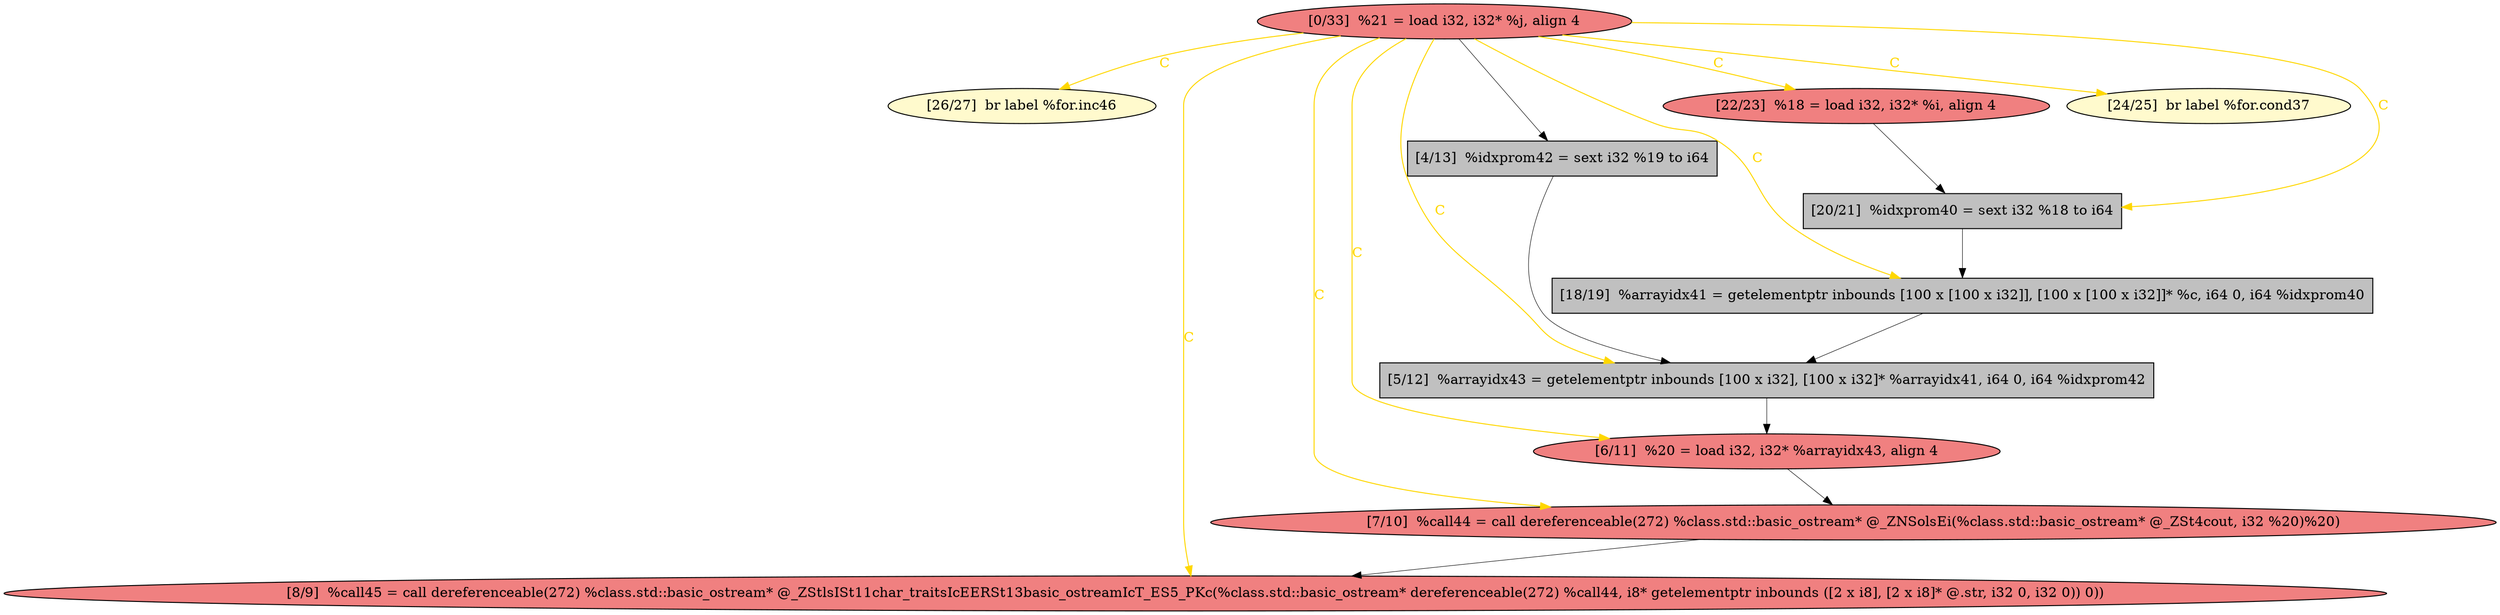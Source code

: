 
digraph G {


node2027 [fillcolor=lemonchiffon,label="[26/27]  br label %for.inc46",shape=ellipse,style=filled ]
node2026 [fillcolor=grey,label="[5/12]  %arrayidx43 = getelementptr inbounds [100 x i32], [100 x i32]* %arrayidx41, i64 0, i64 %idxprom42",shape=rectangle,style=filled ]
node2025 [fillcolor=lightcoral,label="[6/11]  %20 = load i32, i32* %arrayidx43, align 4",shape=ellipse,style=filled ]
node2023 [fillcolor=lightcoral,label="[8/9]  %call45 = call dereferenceable(272) %class.std::basic_ostream* @_ZStlsISt11char_traitsIcEERSt13basic_ostreamIcT_ES5_PKc(%class.std::basic_ostream* dereferenceable(272) %call44, i8* getelementptr inbounds ([2 x i8], [2 x i8]* @.str, i32 0, i32 0)) 0))",shape=ellipse,style=filled ]
node2018 [fillcolor=lightcoral,label="[22/23]  %18 = load i32, i32* %i, align 4",shape=ellipse,style=filled ]
node2024 [fillcolor=grey,label="[4/13]  %idxprom42 = sext i32 %19 to i64",shape=rectangle,style=filled ]
node2017 [fillcolor=grey,label="[20/21]  %idxprom40 = sext i32 %18 to i64",shape=rectangle,style=filled ]
node2019 [fillcolor=lightcoral,label="[0/33]  %21 = load i32, i32* %j, align 4",shape=ellipse,style=filled ]
node2020 [fillcolor=grey,label="[18/19]  %arrayidx41 = getelementptr inbounds [100 x [100 x i32]], [100 x [100 x i32]]* %c, i64 0, i64 %idxprom40",shape=rectangle,style=filled ]
node2021 [fillcolor=lemonchiffon,label="[24/25]  br label %for.cond37",shape=ellipse,style=filled ]
node2022 [fillcolor=lightcoral,label="[7/10]  %call44 = call dereferenceable(272) %class.std::basic_ostream* @_ZNSolsEi(%class.std::basic_ostream* @_ZSt4cout, i32 %20)%20)",shape=ellipse,style=filled ]

node2026->node2025 [style=solid,color=black,label="",penwidth=0.5,fontcolor=black ]
node2020->node2026 [style=solid,color=black,label="",penwidth=0.5,fontcolor=black ]
node2019->node2025 [style=solid,color=gold,label="C",penwidth=1.0,fontcolor=gold ]
node2019->node2024 [style=solid,color=black,label="",penwidth=0.5,fontcolor=black ]
node2019->node2018 [style=solid,color=gold,label="C",penwidth=1.0,fontcolor=gold ]
node2019->node2017 [style=solid,color=gold,label="C",penwidth=1.0,fontcolor=gold ]
node2022->node2023 [style=solid,color=black,label="",penwidth=0.5,fontcolor=black ]
node2024->node2026 [style=solid,color=black,label="",penwidth=0.5,fontcolor=black ]
node2019->node2023 [style=solid,color=gold,label="C",penwidth=1.0,fontcolor=gold ]
node2017->node2020 [style=solid,color=black,label="",penwidth=0.5,fontcolor=black ]
node2018->node2017 [style=solid,color=black,label="",penwidth=0.5,fontcolor=black ]
node2025->node2022 [style=solid,color=black,label="",penwidth=0.5,fontcolor=black ]
node2019->node2026 [style=solid,color=gold,label="C",penwidth=1.0,fontcolor=gold ]
node2019->node2027 [style=solid,color=gold,label="C",penwidth=1.0,fontcolor=gold ]
node2019->node2021 [style=solid,color=gold,label="C",penwidth=1.0,fontcolor=gold ]
node2019->node2022 [style=solid,color=gold,label="C",penwidth=1.0,fontcolor=gold ]
node2019->node2020 [style=solid,color=gold,label="C",penwidth=1.0,fontcolor=gold ]


}
